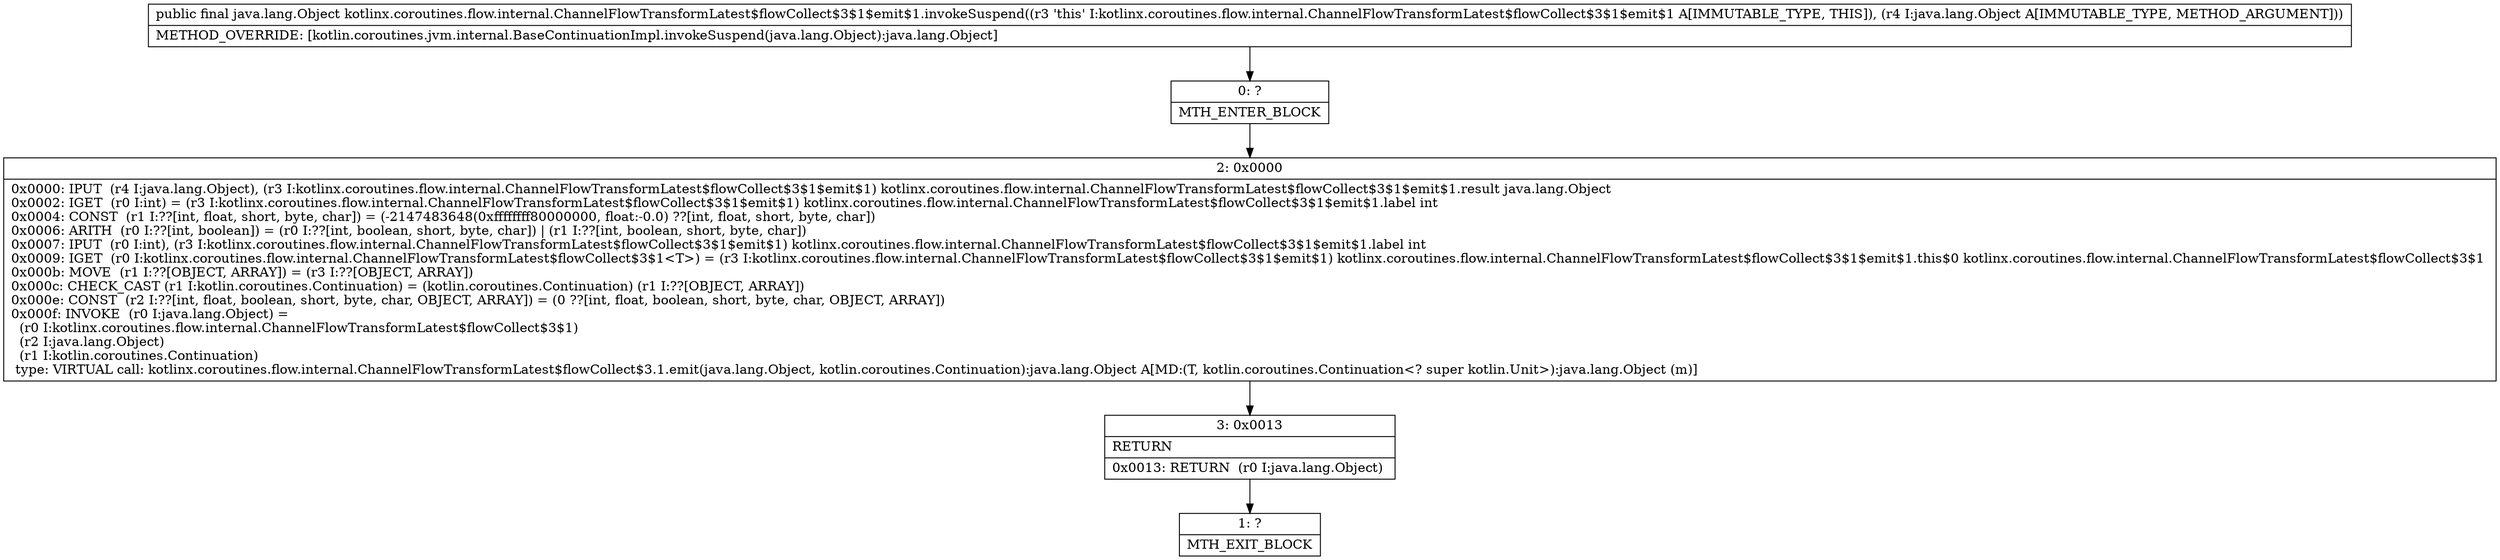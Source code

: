 digraph "CFG forkotlinx.coroutines.flow.internal.ChannelFlowTransformLatest$flowCollect$3$1$emit$1.invokeSuspend(Ljava\/lang\/Object;)Ljava\/lang\/Object;" {
Node_0 [shape=record,label="{0\:\ ?|MTH_ENTER_BLOCK\l}"];
Node_2 [shape=record,label="{2\:\ 0x0000|0x0000: IPUT  (r4 I:java.lang.Object), (r3 I:kotlinx.coroutines.flow.internal.ChannelFlowTransformLatest$flowCollect$3$1$emit$1) kotlinx.coroutines.flow.internal.ChannelFlowTransformLatest$flowCollect$3$1$emit$1.result java.lang.Object \l0x0002: IGET  (r0 I:int) = (r3 I:kotlinx.coroutines.flow.internal.ChannelFlowTransformLatest$flowCollect$3$1$emit$1) kotlinx.coroutines.flow.internal.ChannelFlowTransformLatest$flowCollect$3$1$emit$1.label int \l0x0004: CONST  (r1 I:??[int, float, short, byte, char]) = (\-2147483648(0xffffffff80000000, float:\-0.0) ??[int, float, short, byte, char]) \l0x0006: ARITH  (r0 I:??[int, boolean]) = (r0 I:??[int, boolean, short, byte, char]) \| (r1 I:??[int, boolean, short, byte, char]) \l0x0007: IPUT  (r0 I:int), (r3 I:kotlinx.coroutines.flow.internal.ChannelFlowTransformLatest$flowCollect$3$1$emit$1) kotlinx.coroutines.flow.internal.ChannelFlowTransformLatest$flowCollect$3$1$emit$1.label int \l0x0009: IGET  (r0 I:kotlinx.coroutines.flow.internal.ChannelFlowTransformLatest$flowCollect$3$1\<T\>) = (r3 I:kotlinx.coroutines.flow.internal.ChannelFlowTransformLatest$flowCollect$3$1$emit$1) kotlinx.coroutines.flow.internal.ChannelFlowTransformLatest$flowCollect$3$1$emit$1.this$0 kotlinx.coroutines.flow.internal.ChannelFlowTransformLatest$flowCollect$3$1 \l0x000b: MOVE  (r1 I:??[OBJECT, ARRAY]) = (r3 I:??[OBJECT, ARRAY]) \l0x000c: CHECK_CAST (r1 I:kotlin.coroutines.Continuation) = (kotlin.coroutines.Continuation) (r1 I:??[OBJECT, ARRAY]) \l0x000e: CONST  (r2 I:??[int, float, boolean, short, byte, char, OBJECT, ARRAY]) = (0 ??[int, float, boolean, short, byte, char, OBJECT, ARRAY]) \l0x000f: INVOKE  (r0 I:java.lang.Object) = \l  (r0 I:kotlinx.coroutines.flow.internal.ChannelFlowTransformLatest$flowCollect$3$1)\l  (r2 I:java.lang.Object)\l  (r1 I:kotlin.coroutines.Continuation)\l type: VIRTUAL call: kotlinx.coroutines.flow.internal.ChannelFlowTransformLatest$flowCollect$3.1.emit(java.lang.Object, kotlin.coroutines.Continuation):java.lang.Object A[MD:(T, kotlin.coroutines.Continuation\<? super kotlin.Unit\>):java.lang.Object (m)]\l}"];
Node_3 [shape=record,label="{3\:\ 0x0013|RETURN\l|0x0013: RETURN  (r0 I:java.lang.Object) \l}"];
Node_1 [shape=record,label="{1\:\ ?|MTH_EXIT_BLOCK\l}"];
MethodNode[shape=record,label="{public final java.lang.Object kotlinx.coroutines.flow.internal.ChannelFlowTransformLatest$flowCollect$3$1$emit$1.invokeSuspend((r3 'this' I:kotlinx.coroutines.flow.internal.ChannelFlowTransformLatest$flowCollect$3$1$emit$1 A[IMMUTABLE_TYPE, THIS]), (r4 I:java.lang.Object A[IMMUTABLE_TYPE, METHOD_ARGUMENT]))  | METHOD_OVERRIDE: [kotlin.coroutines.jvm.internal.BaseContinuationImpl.invokeSuspend(java.lang.Object):java.lang.Object]\l}"];
MethodNode -> Node_0;Node_0 -> Node_2;
Node_2 -> Node_3;
Node_3 -> Node_1;
}

